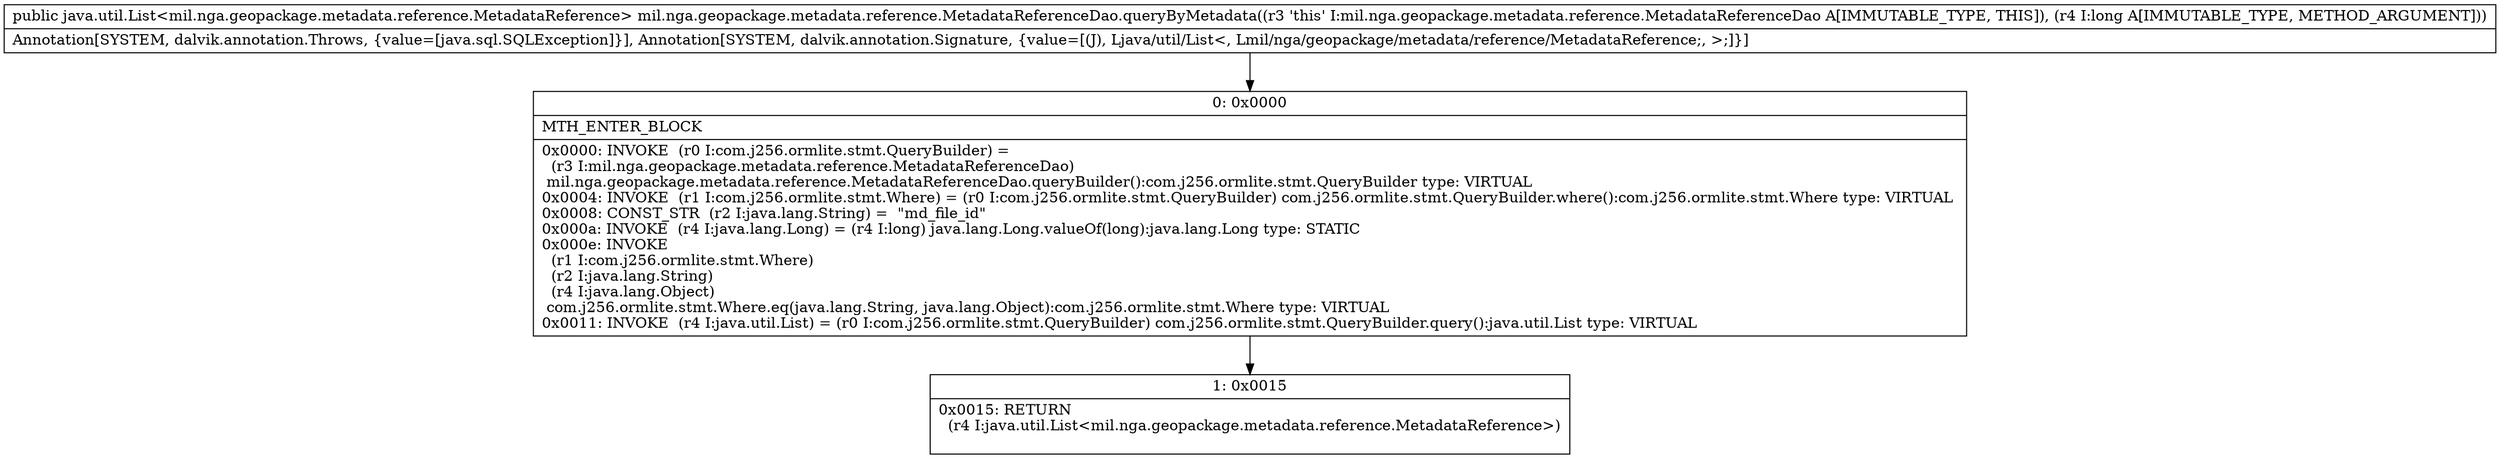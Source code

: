 digraph "CFG formil.nga.geopackage.metadata.reference.MetadataReferenceDao.queryByMetadata(J)Ljava\/util\/List;" {
Node_0 [shape=record,label="{0\:\ 0x0000|MTH_ENTER_BLOCK\l|0x0000: INVOKE  (r0 I:com.j256.ormlite.stmt.QueryBuilder) = \l  (r3 I:mil.nga.geopackage.metadata.reference.MetadataReferenceDao)\l mil.nga.geopackage.metadata.reference.MetadataReferenceDao.queryBuilder():com.j256.ormlite.stmt.QueryBuilder type: VIRTUAL \l0x0004: INVOKE  (r1 I:com.j256.ormlite.stmt.Where) = (r0 I:com.j256.ormlite.stmt.QueryBuilder) com.j256.ormlite.stmt.QueryBuilder.where():com.j256.ormlite.stmt.Where type: VIRTUAL \l0x0008: CONST_STR  (r2 I:java.lang.String) =  \"md_file_id\" \l0x000a: INVOKE  (r4 I:java.lang.Long) = (r4 I:long) java.lang.Long.valueOf(long):java.lang.Long type: STATIC \l0x000e: INVOKE  \l  (r1 I:com.j256.ormlite.stmt.Where)\l  (r2 I:java.lang.String)\l  (r4 I:java.lang.Object)\l com.j256.ormlite.stmt.Where.eq(java.lang.String, java.lang.Object):com.j256.ormlite.stmt.Where type: VIRTUAL \l0x0011: INVOKE  (r4 I:java.util.List) = (r0 I:com.j256.ormlite.stmt.QueryBuilder) com.j256.ormlite.stmt.QueryBuilder.query():java.util.List type: VIRTUAL \l}"];
Node_1 [shape=record,label="{1\:\ 0x0015|0x0015: RETURN  \l  (r4 I:java.util.List\<mil.nga.geopackage.metadata.reference.MetadataReference\>)\l \l}"];
MethodNode[shape=record,label="{public java.util.List\<mil.nga.geopackage.metadata.reference.MetadataReference\> mil.nga.geopackage.metadata.reference.MetadataReferenceDao.queryByMetadata((r3 'this' I:mil.nga.geopackage.metadata.reference.MetadataReferenceDao A[IMMUTABLE_TYPE, THIS]), (r4 I:long A[IMMUTABLE_TYPE, METHOD_ARGUMENT]))  | Annotation[SYSTEM, dalvik.annotation.Throws, \{value=[java.sql.SQLException]\}], Annotation[SYSTEM, dalvik.annotation.Signature, \{value=[(J), Ljava\/util\/List\<, Lmil\/nga\/geopackage\/metadata\/reference\/MetadataReference;, \>;]\}]\l}"];
MethodNode -> Node_0;
Node_0 -> Node_1;
}


